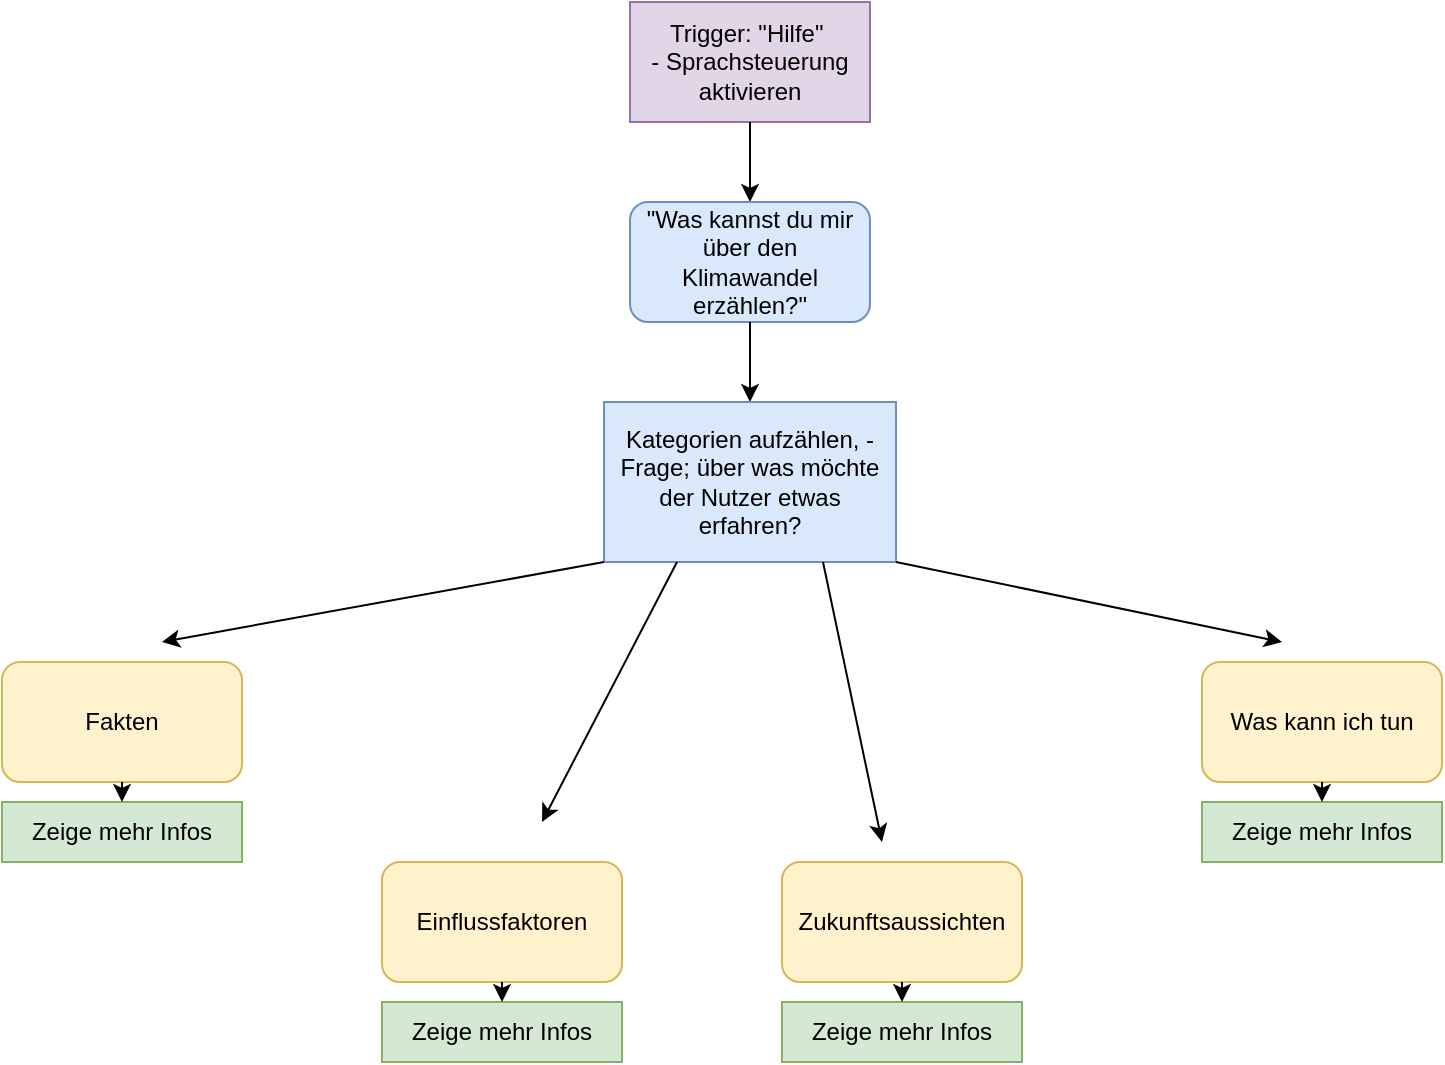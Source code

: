 <mxfile version="16.3.0" type="device"><diagram id="Ward2TlPtCGSyDEx9gYV" name="Page-1"><mxGraphModel dx="946" dy="542" grid="1" gridSize="10" guides="1" tooltips="1" connect="1" arrows="1" fold="1" page="1" pageScale="1" pageWidth="827" pageHeight="1169" math="0" shadow="0"><root><mxCell id="0"/><mxCell id="1" parent="0"/><mxCell id="uZ69eoWzmLrBbs-U3X3r-1" value="Trigger: &quot;Hilfe&quot;&amp;nbsp;&lt;br&gt;- Sprachsteuerung aktivieren" style="rounded=0;whiteSpace=wrap;html=1;fillColor=#e1d5e7;strokeColor=#9673a6;" vertex="1" parent="1"><mxGeometry x="354" y="40" width="120" height="60" as="geometry"/></mxCell><mxCell id="uZ69eoWzmLrBbs-U3X3r-2" value="" style="endArrow=classic;html=1;rounded=0;" edge="1" parent="1"><mxGeometry width="50" height="50" relative="1" as="geometry"><mxPoint x="414" y="100" as="sourcePoint"/><mxPoint x="414" y="140" as="targetPoint"/></mxGeometry></mxCell><mxCell id="uZ69eoWzmLrBbs-U3X3r-3" value="&quot;Was kannst du mir über den Klimawandel erzählen?&quot;" style="rounded=1;whiteSpace=wrap;html=1;fillColor=#dae8fc;strokeColor=#6c8ebf;" vertex="1" parent="1"><mxGeometry x="354" y="140" width="120" height="60" as="geometry"/></mxCell><mxCell id="uZ69eoWzmLrBbs-U3X3r-4" value="" style="endArrow=classic;html=1;rounded=0;exitX=0.5;exitY=1;exitDx=0;exitDy=0;" edge="1" parent="1" source="uZ69eoWzmLrBbs-U3X3r-3"><mxGeometry width="50" height="50" relative="1" as="geometry"><mxPoint x="414" y="280" as="sourcePoint"/><mxPoint x="414" y="240" as="targetPoint"/></mxGeometry></mxCell><mxCell id="uZ69eoWzmLrBbs-U3X3r-5" value="Kategorien aufzählen, - Frage; über was möchte der Nutzer etwas erfahren?" style="rounded=0;whiteSpace=wrap;html=1;fillColor=#dae8fc;strokeColor=#6c8ebf;" vertex="1" parent="1"><mxGeometry x="341" y="240" width="146" height="80" as="geometry"/></mxCell><mxCell id="uZ69eoWzmLrBbs-U3X3r-7" value="" style="endArrow=classic;html=1;rounded=0;exitX=0;exitY=1;exitDx=0;exitDy=0;" edge="1" parent="1" source="uZ69eoWzmLrBbs-U3X3r-5"><mxGeometry width="50" height="50" relative="1" as="geometry"><mxPoint x="330" y="420" as="sourcePoint"/><mxPoint x="120" y="360" as="targetPoint"/></mxGeometry></mxCell><mxCell id="uZ69eoWzmLrBbs-U3X3r-8" value="" style="endArrow=classic;html=1;rounded=0;exitX=1;exitY=1;exitDx=0;exitDy=0;" edge="1" parent="1" source="uZ69eoWzmLrBbs-U3X3r-5"><mxGeometry width="50" height="50" relative="1" as="geometry"><mxPoint x="381.04" y="283.99" as="sourcePoint"/><mxPoint x="680" y="360" as="targetPoint"/></mxGeometry></mxCell><mxCell id="uZ69eoWzmLrBbs-U3X3r-9" value="" style="endArrow=classic;html=1;rounded=0;exitX=0.25;exitY=1;exitDx=0;exitDy=0;" edge="1" parent="1" source="uZ69eoWzmLrBbs-U3X3r-5"><mxGeometry width="50" height="50" relative="1" as="geometry"><mxPoint x="400" y="310" as="sourcePoint"/><mxPoint x="310" y="450" as="targetPoint"/></mxGeometry></mxCell><mxCell id="uZ69eoWzmLrBbs-U3X3r-10" value="" style="endArrow=classic;html=1;rounded=0;exitX=0.75;exitY=1;exitDx=0;exitDy=0;" edge="1" parent="1" source="uZ69eoWzmLrBbs-U3X3r-5"><mxGeometry width="50" height="50" relative="1" as="geometry"><mxPoint x="394" y="280" as="sourcePoint"/><mxPoint x="480" y="460" as="targetPoint"/></mxGeometry></mxCell><mxCell id="uZ69eoWzmLrBbs-U3X3r-11" value="Fakten" style="rounded=1;whiteSpace=wrap;html=1;fillColor=#fff2cc;strokeColor=#d6b656;" vertex="1" parent="1"><mxGeometry x="40" y="370" width="120" height="60" as="geometry"/></mxCell><mxCell id="uZ69eoWzmLrBbs-U3X3r-12" value="Einflussfaktoren" style="rounded=1;whiteSpace=wrap;html=1;fillColor=#fff2cc;strokeColor=#d6b656;" vertex="1" parent="1"><mxGeometry x="230" y="470" width="120" height="60" as="geometry"/></mxCell><mxCell id="uZ69eoWzmLrBbs-U3X3r-13" value="Zukunftsaussichten" style="rounded=1;whiteSpace=wrap;html=1;fillColor=#fff2cc;strokeColor=#d6b656;" vertex="1" parent="1"><mxGeometry x="430" y="470" width="120" height="60" as="geometry"/></mxCell><mxCell id="uZ69eoWzmLrBbs-U3X3r-14" value="Was kann ich tun" style="rounded=1;whiteSpace=wrap;html=1;fillColor=#fff2cc;strokeColor=#d6b656;" vertex="1" parent="1"><mxGeometry x="640" y="370" width="120" height="60" as="geometry"/></mxCell><mxCell id="uZ69eoWzmLrBbs-U3X3r-15" value="Zeige mehr Infos" style="rounded=0;whiteSpace=wrap;html=1;fillColor=#d5e8d4;strokeColor=#82b366;" vertex="1" parent="1"><mxGeometry x="40" y="440" width="120" height="30" as="geometry"/></mxCell><mxCell id="uZ69eoWzmLrBbs-U3X3r-16" value="Zeige mehr Infos" style="rounded=0;whiteSpace=wrap;html=1;fillColor=#d5e8d4;strokeColor=#82b366;" vertex="1" parent="1"><mxGeometry x="230" y="540" width="120" height="30" as="geometry"/></mxCell><mxCell id="uZ69eoWzmLrBbs-U3X3r-17" value="Zeige mehr Infos" style="rounded=0;whiteSpace=wrap;html=1;fillColor=#d5e8d4;strokeColor=#82b366;" vertex="1" parent="1"><mxGeometry x="430" y="540" width="120" height="30" as="geometry"/></mxCell><mxCell id="uZ69eoWzmLrBbs-U3X3r-18" value="Zeige mehr Infos" style="rounded=0;whiteSpace=wrap;html=1;fillColor=#d5e8d4;strokeColor=#82b366;" vertex="1" parent="1"><mxGeometry x="640" y="440" width="120" height="30" as="geometry"/></mxCell><mxCell id="uZ69eoWzmLrBbs-U3X3r-23" value="" style="endArrow=classic;html=1;rounded=0;exitX=0.5;exitY=1;exitDx=0;exitDy=0;entryX=0.5;entryY=0;entryDx=0;entryDy=0;" edge="1" parent="1" source="uZ69eoWzmLrBbs-U3X3r-11" target="uZ69eoWzmLrBbs-U3X3r-15"><mxGeometry width="50" height="50" relative="1" as="geometry"><mxPoint x="30" y="640" as="sourcePoint"/><mxPoint x="30" y="660" as="targetPoint"/></mxGeometry></mxCell><mxCell id="uZ69eoWzmLrBbs-U3X3r-24" value="" style="endArrow=classic;html=1;rounded=0;entryX=0.5;entryY=0;entryDx=0;entryDy=0;exitX=0.5;exitY=1;exitDx=0;exitDy=0;" edge="1" parent="1" source="uZ69eoWzmLrBbs-U3X3r-12" target="uZ69eoWzmLrBbs-U3X3r-16"><mxGeometry width="50" height="50" relative="1" as="geometry"><mxPoint x="120" y="660" as="sourcePoint"/><mxPoint x="170" y="610" as="targetPoint"/></mxGeometry></mxCell><mxCell id="uZ69eoWzmLrBbs-U3X3r-26" value="" style="endArrow=classic;html=1;rounded=0;exitX=0.5;exitY=1;exitDx=0;exitDy=0;entryX=0.5;entryY=0;entryDx=0;entryDy=0;" edge="1" parent="1" source="uZ69eoWzmLrBbs-U3X3r-13" target="uZ69eoWzmLrBbs-U3X3r-17"><mxGeometry width="50" height="50" relative="1" as="geometry"><mxPoint x="366" y="630" as="sourcePoint"/><mxPoint x="416" y="580" as="targetPoint"/></mxGeometry></mxCell><mxCell id="uZ69eoWzmLrBbs-U3X3r-27" value="" style="endArrow=classic;html=1;rounded=0;exitX=0.5;exitY=1;exitDx=0;exitDy=0;entryX=0.5;entryY=0;entryDx=0;entryDy=0;" edge="1" parent="1" source="uZ69eoWzmLrBbs-U3X3r-14" target="uZ69eoWzmLrBbs-U3X3r-18"><mxGeometry width="50" height="50" relative="1" as="geometry"><mxPoint x="550" y="550" as="sourcePoint"/><mxPoint x="600" y="500" as="targetPoint"/></mxGeometry></mxCell></root></mxGraphModel></diagram></mxfile>